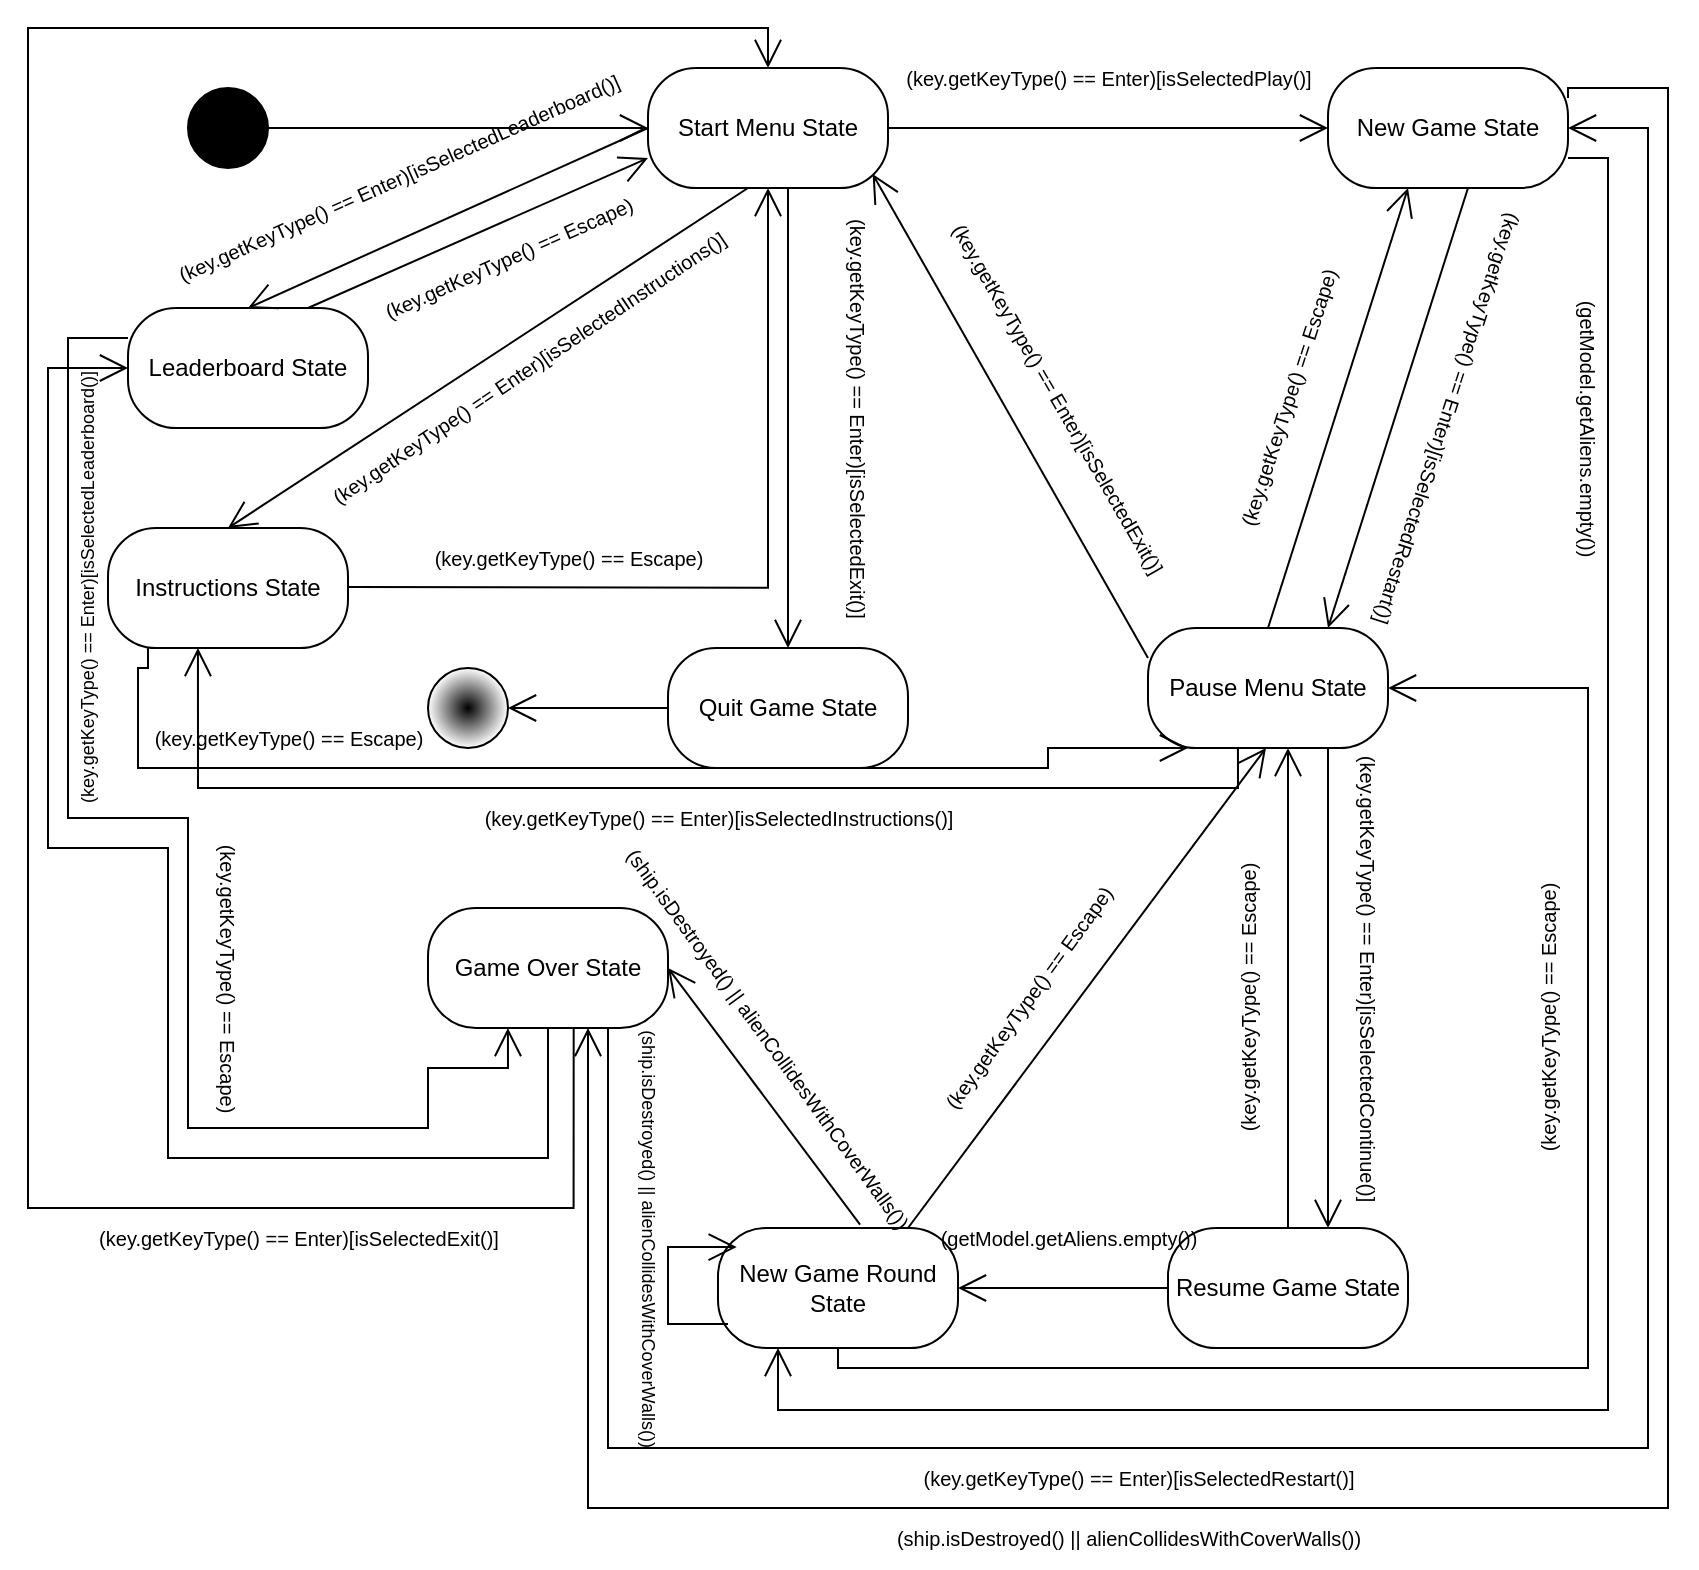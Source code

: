 <mxfile version="22.1.11" type="onedrive">
  <diagram name="Page-1" id="2YBvvXClWsGukQMizWep">
    <mxGraphModel dx="1400" dy="1744" grid="1" gridSize="10" guides="1" tooltips="1" connect="1" arrows="1" fold="1" page="1" pageScale="1" pageWidth="850" pageHeight="1100" background="#ffffff" math="0" shadow="0">
      <root>
        <mxCell id="0" />
        <mxCell id="1" parent="0" />
        <mxCell id="rudS7JQdlaALNOf9174r-44" value="" style="endArrow=open;endFill=1;endSize=12;html=1;rounded=0;exitX=0.75;exitY=1;exitDx=0;exitDy=0;edgeStyle=orthogonalEdgeStyle;elbow=vertical;entryX=1;entryY=0.5;entryDx=0;entryDy=0;" edge="1" parent="1" source="rudS7JQdlaALNOf9174r-38" target="rudS7JQdlaALNOf9174r-2">
          <mxGeometry width="160" relative="1" as="geometry">
            <mxPoint x="400" y="778" as="sourcePoint" />
            <mxPoint x="830" y="60" as="targetPoint" />
            <Array as="points">
              <mxPoint x="310" y="720" />
              <mxPoint x="830" y="720" />
              <mxPoint x="830" y="60" />
            </Array>
          </mxGeometry>
        </mxCell>
        <mxCell id="rudS7JQdlaALNOf9174r-42" value="" style="endArrow=open;endFill=1;endSize=12;html=1;rounded=0;exitX=0.607;exitY=1.007;exitDx=0;exitDy=0;exitPerimeter=0;edgeStyle=orthogonalEdgeStyle;entryX=0.5;entryY=0;entryDx=0;entryDy=0;" edge="1" parent="1" source="rudS7JQdlaALNOf9174r-38" target="rudS7JQdlaALNOf9174r-1">
          <mxGeometry width="160" relative="1" as="geometry">
            <mxPoint x="300.28" y="510.0" as="sourcePoint" />
            <mxPoint x="390" y="10" as="targetPoint" />
            <Array as="points">
              <mxPoint x="293" y="600" />
              <mxPoint x="20" y="600" />
              <mxPoint x="20" y="10" />
              <mxPoint x="390" y="10" />
            </Array>
          </mxGeometry>
        </mxCell>
        <mxCell id="rudS7JQdlaALNOf9174r-1" value="Start Menu State" style="rounded=1;whiteSpace=wrap;html=1;perimeter=rectanglePerimeter;arcSize=40;" vertex="1" parent="1">
          <mxGeometry x="330" y="30" width="120" height="60" as="geometry" />
        </mxCell>
        <mxCell id="rudS7JQdlaALNOf9174r-2" value="New Game State" style="rounded=1;whiteSpace=wrap;html=1;arcSize=40;" vertex="1" parent="1">
          <mxGeometry x="670" y="30" width="120" height="60" as="geometry" />
        </mxCell>
        <mxCell id="rudS7JQdlaALNOf9174r-3" value="" style="endArrow=open;endFill=1;endSize=12;html=1;rounded=0;entryX=0;entryY=0.5;entryDx=0;entryDy=0;" edge="1" parent="1" source="rudS7JQdlaALNOf9174r-1" target="rudS7JQdlaALNOf9174r-2">
          <mxGeometry width="160" relative="1" as="geometry">
            <mxPoint x="330" y="169.5" as="sourcePoint" />
            <mxPoint x="490" y="169.5" as="targetPoint" />
          </mxGeometry>
        </mxCell>
        <mxCell id="rudS7JQdlaALNOf9174r-4" value="&lt;font style=&quot;font-size: 10px;&quot;&gt;(key.getKeyType() == Enter)[isSelectedPlay()]&lt;/font&gt;" style="text;html=1;align=center;verticalAlign=middle;resizable=0;points=[];autosize=1;strokeColor=none;fillColor=none;" vertex="1" parent="1">
          <mxGeometry x="440" y="20" width="240" height="30" as="geometry" />
        </mxCell>
        <mxCell id="rudS7JQdlaALNOf9174r-6" value="Pause Menu State" style="rounded=1;whiteSpace=wrap;html=1;perimeter=rectanglePerimeter;arcSize=40;" vertex="1" parent="1">
          <mxGeometry x="580" y="310" width="120" height="60" as="geometry" />
        </mxCell>
        <mxCell id="rudS7JQdlaALNOf9174r-7" value="Leaderboard State" style="rounded=1;whiteSpace=wrap;html=1;perimeter=rectanglePerimeter;arcSize=40;" vertex="1" parent="1">
          <mxGeometry x="70" y="150" width="120" height="60" as="geometry" />
        </mxCell>
        <mxCell id="rudS7JQdlaALNOf9174r-8" value="" style="endArrow=open;endFill=1;endSize=12;html=1;rounded=0;entryX=0.5;entryY=0;entryDx=0;entryDy=0;exitX=0;exitY=0.5;exitDx=0;exitDy=0;" edge="1" parent="1" source="rudS7JQdlaALNOf9174r-1" target="rudS7JQdlaALNOf9174r-7">
          <mxGeometry width="160" relative="1" as="geometry">
            <mxPoint x="310" y="60" as="sourcePoint" />
            <mxPoint x="160" y="140.0" as="targetPoint" />
          </mxGeometry>
        </mxCell>
        <mxCell id="rudS7JQdlaALNOf9174r-11" value="Instructions State" style="rounded=1;whiteSpace=wrap;html=1;perimeter=rectanglePerimeter;arcSize=40;" vertex="1" parent="1">
          <mxGeometry x="60" y="260" width="120" height="60" as="geometry" />
        </mxCell>
        <mxCell id="rudS7JQdlaALNOf9174r-9" value="&lt;font style=&quot;font-size: 10px;&quot;&gt;(key.getKeyType() == Enter)[isSelectedLeaderboard()]&lt;/font&gt;" style="text;html=1;align=center;verticalAlign=middle;resizable=0;points=[];autosize=1;strokeColor=none;fillColor=none;rotation=336;" vertex="1" parent="1">
          <mxGeometry x="70" y="70" width="270" height="30" as="geometry" />
        </mxCell>
        <mxCell id="rudS7JQdlaALNOf9174r-12" value="" style="endArrow=open;endFill=1;endSize=12;html=1;rounded=0;entryX=0.5;entryY=0;entryDx=0;entryDy=0;" edge="1" parent="1" target="rudS7JQdlaALNOf9174r-11">
          <mxGeometry width="160" relative="1" as="geometry">
            <mxPoint x="380" y="90" as="sourcePoint" />
            <mxPoint x="200" y="180" as="targetPoint" />
          </mxGeometry>
        </mxCell>
        <mxCell id="rudS7JQdlaALNOf9174r-13" value="&lt;font style=&quot;font-size: 10px;&quot;&gt;(key.getKeyType() == Enter)[isSelectedInstructions()]&lt;/font&gt;" style="text;html=1;align=center;verticalAlign=middle;resizable=0;points=[];autosize=1;strokeColor=none;fillColor=none;rotation=326;" vertex="1" parent="1">
          <mxGeometry x="135" y="165" width="270" height="30" as="geometry" />
        </mxCell>
        <mxCell id="rudS7JQdlaALNOf9174r-15" value="Quit Game State" style="rounded=1;whiteSpace=wrap;html=1;perimeter=rectanglePerimeter;arcSize=40;" vertex="1" parent="1">
          <mxGeometry x="340" y="320" width="120" height="60" as="geometry" />
        </mxCell>
        <mxCell id="rudS7JQdlaALNOf9174r-16" value="" style="endArrow=open;endFill=1;endSize=12;html=1;rounded=0;entryX=0.5;entryY=0;entryDx=0;entryDy=0;" edge="1" parent="1" target="rudS7JQdlaALNOf9174r-15">
          <mxGeometry width="160" relative="1" as="geometry">
            <mxPoint x="400" y="90" as="sourcePoint" />
            <mxPoint x="380" y="255" as="targetPoint" />
          </mxGeometry>
        </mxCell>
        <mxCell id="rudS7JQdlaALNOf9174r-18" value="&lt;font style=&quot;font-size: 10px;&quot;&gt;(key.getKeyType() == Enter)[isSelectedExit()]&lt;/font&gt;" style="text;html=1;align=center;verticalAlign=middle;resizable=0;points=[];autosize=1;strokeColor=none;fillColor=none;rotation=90;" vertex="1" parent="1">
          <mxGeometry x="320" y="190" width="230" height="30" as="geometry" />
        </mxCell>
        <mxCell id="rudS7JQdlaALNOf9174r-19" value="" style="endArrow=open;endFill=1;endSize=12;html=1;rounded=0;entryX=0.75;entryY=0;entryDx=0;entryDy=0;exitX=0.25;exitY=1;exitDx=0;exitDy=0;" edge="1" parent="1" target="rudS7JQdlaALNOf9174r-6">
          <mxGeometry width="160" relative="1" as="geometry">
            <mxPoint x="740" y="90" as="sourcePoint" />
            <mxPoint x="680" y="270.0" as="targetPoint" />
          </mxGeometry>
        </mxCell>
        <mxCell id="rudS7JQdlaALNOf9174r-20" value="&lt;font style=&quot;font-size: 10px;&quot;&gt;(key.getKeyType() == Escape)&lt;/font&gt;" style="text;html=1;align=center;verticalAlign=middle;resizable=0;points=[];autosize=1;strokeColor=none;fillColor=none;rotation=288;" vertex="1" parent="1">
          <mxGeometry x="570" y="180" width="160" height="30" as="geometry" />
        </mxCell>
        <mxCell id="rudS7JQdlaALNOf9174r-22" value="&lt;font style=&quot;font-size: 10px;&quot;&gt;(key.getKeyType() == Enter)[isSelectedRestart()]&lt;/font&gt;" style="text;html=1;align=center;verticalAlign=middle;resizable=0;points=[];autosize=1;strokeColor=none;fillColor=none;rotation=108;" vertex="1" parent="1">
          <mxGeometry x="605" y="190" width="250" height="30" as="geometry" />
        </mxCell>
        <mxCell id="rudS7JQdlaALNOf9174r-23" value="" style="endArrow=open;endFill=1;endSize=12;html=1;rounded=0;entryX=0.5;entryY=1;entryDx=0;entryDy=0;exitX=0.5;exitY=0;exitDx=0;exitDy=0;" edge="1" parent="1" source="rudS7JQdlaALNOf9174r-6">
          <mxGeometry width="160" relative="1" as="geometry">
            <mxPoint x="650" y="270.0" as="sourcePoint" />
            <mxPoint x="710" y="90" as="targetPoint" />
            <Array as="points" />
          </mxGeometry>
        </mxCell>
        <mxCell id="rudS7JQdlaALNOf9174r-24" value="" style="endArrow=open;endFill=1;endSize=12;html=1;rounded=0;entryX=0.936;entryY=0.884;entryDx=0;entryDy=0;exitX=0;exitY=0.25;exitDx=0;exitDy=0;entryPerimeter=0;" edge="1" parent="1" source="rudS7JQdlaALNOf9174r-6" target="rudS7JQdlaALNOf9174r-1">
          <mxGeometry width="160" relative="1" as="geometry">
            <mxPoint x="510" y="340" as="sourcePoint" />
            <mxPoint x="580" y="120" as="targetPoint" />
            <Array as="points" />
          </mxGeometry>
        </mxCell>
        <mxCell id="rudS7JQdlaALNOf9174r-25" value="&lt;font style=&quot;font-size: 10px;&quot;&gt;(key.getKeyType() == Enter)[isSelectedExit()]&lt;/font&gt;" style="text;html=1;align=center;verticalAlign=middle;resizable=0;points=[];autosize=1;strokeColor=none;fillColor=none;rotation=60;" vertex="1" parent="1">
          <mxGeometry x="420" y="180" width="230" height="30" as="geometry" />
        </mxCell>
        <mxCell id="rudS7JQdlaALNOf9174r-26" value="" style="endArrow=open;endFill=1;endSize=12;html=1;rounded=0;exitX=0.5;exitY=1;exitDx=0;exitDy=0;edgeStyle=orthogonalEdgeStyle;entryX=0.5;entryY=1;entryDx=0;entryDy=0;" edge="1" parent="1">
          <mxGeometry width="160" relative="1" as="geometry">
            <mxPoint x="624.97" y="370" as="sourcePoint" />
            <mxPoint x="104.97" y="320" as="targetPoint" />
            <Array as="points">
              <mxPoint x="625" y="390" />
              <mxPoint x="105" y="390" />
            </Array>
          </mxGeometry>
        </mxCell>
        <mxCell id="rudS7JQdlaALNOf9174r-27" value="&lt;font style=&quot;font-size: 10px;&quot;&gt;(key.getKeyType() == Enter)[isSelectedInstructions()]&lt;/font&gt;" style="text;html=1;align=center;verticalAlign=middle;resizable=0;points=[];autosize=1;strokeColor=none;fillColor=none;rotation=0;" vertex="1" parent="1">
          <mxGeometry x="230" y="390" width="270" height="30" as="geometry" />
        </mxCell>
        <mxCell id="rudS7JQdlaALNOf9174r-28" value="" style="endArrow=open;endFill=1;endSize=12;html=1;rounded=0;exitX=0.25;exitY=1;exitDx=0;exitDy=0;" edge="1" parent="1">
          <mxGeometry width="160" relative="1" as="geometry">
            <mxPoint x="670" y="370" as="sourcePoint" />
            <mxPoint x="670" y="610" as="targetPoint" />
          </mxGeometry>
        </mxCell>
        <mxCell id="rudS7JQdlaALNOf9174r-29" value="Resume Game State" style="rounded=1;whiteSpace=wrap;html=1;perimeter=rectanglePerimeter;arcSize=40;" vertex="1" parent="1">
          <mxGeometry x="590" y="610" width="120" height="60" as="geometry" />
        </mxCell>
        <mxCell id="rudS7JQdlaALNOf9174r-31" value="" style="endArrow=open;endFill=1;endSize=12;html=1;rounded=0;entryX=0.75;entryY=1;entryDx=0;entryDy=0;exitX=0.5;exitY=0;exitDx=0;exitDy=0;" edge="1" parent="1" source="rudS7JQdlaALNOf9174r-29">
          <mxGeometry width="160" relative="1" as="geometry">
            <mxPoint x="650.76" y="599.88" as="sourcePoint" />
            <mxPoint x="650" y="370" as="targetPoint" />
          </mxGeometry>
        </mxCell>
        <mxCell id="rudS7JQdlaALNOf9174r-32" value="&lt;font style=&quot;font-size: 10px;&quot;&gt;(key.getKeyType() == Enter)[isSelectedContinue()]&lt;/font&gt;" style="text;html=1;align=center;verticalAlign=middle;resizable=0;points=[];autosize=1;strokeColor=none;fillColor=none;rotation=90;" vertex="1" parent="1">
          <mxGeometry x="560" y="470" width="260" height="30" as="geometry" />
        </mxCell>
        <mxCell id="rudS7JQdlaALNOf9174r-33" value="&lt;font style=&quot;font-size: 10px;&quot;&gt;(key.getKeyType() == Escape)&lt;/font&gt;" style="text;html=1;align=center;verticalAlign=middle;resizable=0;points=[];autosize=1;strokeColor=none;fillColor=none;rotation=270;" vertex="1" parent="1">
          <mxGeometry x="550" y="480" width="160" height="30" as="geometry" />
        </mxCell>
        <mxCell id="rudS7JQdlaALNOf9174r-35" value="New Game Round State" style="rounded=1;whiteSpace=wrap;html=1;perimeter=rectanglePerimeter;arcSize=40;" vertex="1" parent="1">
          <mxGeometry x="365" y="610" width="120" height="60" as="geometry" />
        </mxCell>
        <mxCell id="rudS7JQdlaALNOf9174r-36" value="" style="endArrow=open;endFill=1;endSize=12;html=1;rounded=0;exitX=0.5;exitY=1;exitDx=0;exitDy=0;edgeStyle=orthogonalEdgeStyle;entryX=1;entryY=0.5;entryDx=0;entryDy=0;" edge="1" parent="1" source="rudS7JQdlaALNOf9174r-35" target="rudS7JQdlaALNOf9174r-6">
          <mxGeometry width="160" relative="1" as="geometry">
            <mxPoint x="330" y="800" as="sourcePoint" />
            <mxPoint x="800" y="530" as="targetPoint" />
            <Array as="points">
              <mxPoint x="425" y="680" />
              <mxPoint x="800" y="680" />
              <mxPoint x="800" y="340" />
            </Array>
          </mxGeometry>
        </mxCell>
        <mxCell id="rudS7JQdlaALNOf9174r-37" value="&lt;font style=&quot;font-size: 10px;&quot;&gt;(key.getKeyType() == Escape)&lt;/font&gt;" style="text;html=1;align=center;verticalAlign=middle;resizable=0;points=[];autosize=1;strokeColor=none;fillColor=none;rotation=270;" vertex="1" parent="1">
          <mxGeometry x="700" y="490" width="160" height="30" as="geometry" />
        </mxCell>
        <mxCell id="rudS7JQdlaALNOf9174r-38" value="Game Over State" style="rounded=1;whiteSpace=wrap;html=1;perimeter=rectanglePerimeter;arcSize=40;" vertex="1" parent="1">
          <mxGeometry x="220" y="450" width="120" height="60" as="geometry" />
        </mxCell>
        <mxCell id="rudS7JQdlaALNOf9174r-39" value="" style="endArrow=open;endFill=1;endSize=12;html=1;rounded=0;exitX=0.592;exitY=-0.028;exitDx=0;exitDy=0;entryX=0.75;entryY=1;entryDx=0;entryDy=0;exitPerimeter=0;" edge="1" parent="1" source="rudS7JQdlaALNOf9174r-35">
          <mxGeometry width="160" relative="1" as="geometry">
            <mxPoint x="515" y="580" as="sourcePoint" />
            <mxPoint x="340" y="480" as="targetPoint" />
          </mxGeometry>
        </mxCell>
        <mxCell id="rudS7JQdlaALNOf9174r-41" value="" style="endArrow=open;endFill=1;endSize=12;html=1;rounded=0;exitX=0.5;exitY=1;exitDx=0;exitDy=0;edgeStyle=orthogonalEdgeStyle;entryX=0;entryY=0.5;entryDx=0;entryDy=0;" edge="1" parent="1" source="rudS7JQdlaALNOf9174r-38" target="rudS7JQdlaALNOf9174r-7">
          <mxGeometry width="160" relative="1" as="geometry">
            <mxPoint x="275" y="650" as="sourcePoint" />
            <mxPoint x="50" y="180" as="targetPoint" />
            <Array as="points">
              <mxPoint x="280" y="575" />
              <mxPoint x="90" y="575" />
              <mxPoint x="90" y="420" />
              <mxPoint x="30" y="420" />
              <mxPoint x="30" y="180" />
            </Array>
          </mxGeometry>
        </mxCell>
        <mxCell id="rudS7JQdlaALNOf9174r-46" value="&lt;font style=&quot;font-size: 10px;&quot;&gt;(key.getKeyType() == Enter)[isSelectedRestart()]&lt;/font&gt;" style="text;html=1;align=center;verticalAlign=middle;resizable=0;points=[];autosize=1;strokeColor=none;fillColor=none;rotation=0;" vertex="1" parent="1">
          <mxGeometry x="450" y="720" width="250" height="30" as="geometry" />
        </mxCell>
        <mxCell id="rudS7JQdlaALNOf9174r-47" value="&lt;font style=&quot;font-size: 10px;&quot;&gt;(key.getKeyType() == Enter)[isSelectedExit()]&lt;/font&gt;" style="text;html=1;align=center;verticalAlign=middle;resizable=0;points=[];autosize=1;strokeColor=none;fillColor=none;rotation=0;" vertex="1" parent="1">
          <mxGeometry x="40" y="600" width="230" height="30" as="geometry" />
        </mxCell>
        <mxCell id="rudS7JQdlaALNOf9174r-48" value="" style="endArrow=open;endFill=1;endSize=12;html=1;rounded=0;exitX=0;exitY=0.5;exitDx=0;exitDy=0;" edge="1" parent="1" source="rudS7JQdlaALNOf9174r-29">
          <mxGeometry width="160" relative="1" as="geometry">
            <mxPoint x="633" y="660" as="sourcePoint" />
            <mxPoint x="485" y="640" as="targetPoint" />
          </mxGeometry>
        </mxCell>
        <mxCell id="rudS7JQdlaALNOf9174r-49" value="&lt;font style=&quot;font-size: 10px;&quot;&gt;(getModel.getAliens.empty())&lt;/font&gt;" style="text;html=1;align=center;verticalAlign=middle;resizable=0;points=[];autosize=1;strokeColor=none;fillColor=none;rotation=0;" vertex="1" parent="1">
          <mxGeometry x="460" y="600" width="160" height="30" as="geometry" />
        </mxCell>
        <mxCell id="rudS7JQdlaALNOf9174r-50" value="&lt;font style=&quot;font-size: 10px;&quot;&gt;(getModel.getAliens.empty())&lt;/font&gt;" style="text;html=1;align=center;verticalAlign=middle;resizable=0;points=[];autosize=1;strokeColor=none;fillColor=none;rotation=90;" vertex="1" parent="1">
          <mxGeometry x="720" y="195" width="160" height="30" as="geometry" />
        </mxCell>
        <mxCell id="rudS7JQdlaALNOf9174r-52" value="" style="endArrow=open;endFill=1;endSize=12;html=1;rounded=0;edgeStyle=orthogonalEdgeStyle;elbow=vertical;entryX=0.25;entryY=1;entryDx=0;entryDy=0;" edge="1" parent="1" target="rudS7JQdlaALNOf9174r-35">
          <mxGeometry width="160" relative="1" as="geometry">
            <mxPoint x="790" y="75" as="sourcePoint" />
            <mxPoint x="420" y="700" as="targetPoint" />
            <Array as="points">
              <mxPoint x="810" y="75" />
              <mxPoint x="810" y="701" />
              <mxPoint x="395" y="701" />
            </Array>
          </mxGeometry>
        </mxCell>
        <mxCell id="rudS7JQdlaALNOf9174r-53" value="" style="endArrow=open;endFill=1;endSize=12;html=1;rounded=0;exitX=0.592;exitY=-0.028;exitDx=0;exitDy=0;entryX=0.5;entryY=1;entryDx=0;entryDy=0;exitPerimeter=0;" edge="1" parent="1">
          <mxGeometry width="160" relative="1" as="geometry">
            <mxPoint x="460" y="610" as="sourcePoint" />
            <mxPoint x="639" y="370" as="targetPoint" />
          </mxGeometry>
        </mxCell>
        <mxCell id="rudS7JQdlaALNOf9174r-54" value="&lt;font style=&quot;font-size: 10px;&quot;&gt;(key.getKeyType() == Escape)&lt;/font&gt;" style="text;html=1;align=center;verticalAlign=middle;resizable=0;points=[];autosize=1;strokeColor=none;fillColor=none;rotation=306;" vertex="1" parent="1">
          <mxGeometry x="440" y="480" width="160" height="30" as="geometry" />
        </mxCell>
        <mxCell id="rudS7JQdlaALNOf9174r-55" value="&lt;font style=&quot;font-size: 10px;&quot;&gt;(ship.isDestroyed() || alienCollidesWithCoverWalls())&lt;/font&gt;" style="text;html=1;align=center;verticalAlign=middle;resizable=0;points=[];autosize=1;strokeColor=none;fillColor=none;rotation=54;" vertex="1" parent="1">
          <mxGeometry x="260" y="500" width="260" height="30" as="geometry" />
        </mxCell>
        <mxCell id="rudS7JQdlaALNOf9174r-56" value="" style="endArrow=open;endFill=1;endSize=12;html=1;rounded=0;entryX=0;entryY=0.75;entryDx=0;entryDy=0;exitX=0.75;exitY=0;exitDx=0;exitDy=0;" edge="1" parent="1" source="rudS7JQdlaALNOf9174r-7" target="rudS7JQdlaALNOf9174r-1">
          <mxGeometry width="160" relative="1" as="geometry">
            <mxPoint x="140" y="160" as="sourcePoint" />
            <mxPoint x="340" y="70" as="targetPoint" />
          </mxGeometry>
        </mxCell>
        <mxCell id="rudS7JQdlaALNOf9174r-57" value="&lt;font style=&quot;font-size: 10px;&quot;&gt;(key.getKeyType() == Escape)&lt;/font&gt;" style="text;html=1;align=center;verticalAlign=middle;resizable=0;points=[];autosize=1;strokeColor=none;fillColor=none;rotation=336;" vertex="1" parent="1">
          <mxGeometry x="180" y="110" width="160" height="30" as="geometry" />
        </mxCell>
        <mxCell id="rudS7JQdlaALNOf9174r-58" value="" style="endArrow=open;endFill=1;endSize=12;html=1;rounded=0;exitX=0;exitY=0.25;exitDx=0;exitDy=0;edgeStyle=orthogonalEdgeStyle;entryX=0.25;entryY=1;entryDx=0;entryDy=0;" edge="1" parent="1" source="rudS7JQdlaALNOf9174r-7">
          <mxGeometry width="160" relative="1" as="geometry">
            <mxPoint x="79.9" y="165" as="sourcePoint" />
            <mxPoint x="259.95" y="510" as="targetPoint" />
            <Array as="points">
              <mxPoint x="40" y="165" />
              <mxPoint x="40" y="405" />
              <mxPoint x="100" y="405" />
              <mxPoint x="100" y="560" />
              <mxPoint x="220" y="560" />
              <mxPoint x="220" y="530" />
              <mxPoint x="260" y="530" />
            </Array>
          </mxGeometry>
        </mxCell>
        <mxCell id="rudS7JQdlaALNOf9174r-59" value="&lt;font style=&quot;font-size: 10px;&quot;&gt;(key.getKeyType() == Escape)&lt;/font&gt;" style="text;html=1;align=center;verticalAlign=middle;resizable=0;points=[];autosize=1;strokeColor=none;fillColor=none;rotation=90;" vertex="1" parent="1">
          <mxGeometry x="40" y="470" width="160" height="30" as="geometry" />
        </mxCell>
        <mxCell id="rudS7JQdlaALNOf9174r-61" value="" style="ellipse;whiteSpace=wrap;html=1;aspect=fixed;gradientColor=none;gradientDirection=radial;fillStyle=solid;fillColor=#000000;" vertex="1" parent="1">
          <mxGeometry x="100" y="40" width="40" height="40" as="geometry" />
        </mxCell>
        <mxCell id="rudS7JQdlaALNOf9174r-62" value="" style="endArrow=open;endFill=1;endSize=12;html=1;rounded=0;exitX=1;exitY=0.5;exitDx=0;exitDy=0;edgeStyle=elbowEdgeStyle;elbow=vertical;entryX=0;entryY=0.5;entryDx=0;entryDy=0;" edge="1" parent="1" source="rudS7JQdlaALNOf9174r-61" target="rudS7JQdlaALNOf9174r-1">
          <mxGeometry width="160" relative="1" as="geometry">
            <mxPoint x="270" y="30" as="sourcePoint" />
            <mxPoint x="330" y="50" as="targetPoint" />
          </mxGeometry>
        </mxCell>
        <mxCell id="rudS7JQdlaALNOf9174r-64" value="" style="ellipse;whiteSpace=wrap;html=1;aspect=fixed;gradientColor=#FFFFFF;gradientDirection=radial;fillStyle=solid;fillColor=#000000;" vertex="1" parent="1">
          <mxGeometry x="220" y="330" width="40" height="40" as="geometry" />
        </mxCell>
        <mxCell id="rudS7JQdlaALNOf9174r-65" value="" style="endArrow=open;endFill=1;endSize=12;html=1;rounded=0;exitX=0;exitY=0.5;exitDx=0;exitDy=0;edgeStyle=elbowEdgeStyle;elbow=vertical;entryX=1;entryY=0.5;entryDx=0;entryDy=0;" edge="1" parent="1" source="rudS7JQdlaALNOf9174r-15" target="rudS7JQdlaALNOf9174r-64">
          <mxGeometry width="160" relative="1" as="geometry">
            <mxPoint x="280" y="349.58" as="sourcePoint" />
            <mxPoint x="410" y="349.58" as="targetPoint" />
          </mxGeometry>
        </mxCell>
        <mxCell id="rudS7JQdlaALNOf9174r-66" value="&lt;font style=&quot;font-size: 9px;&quot;&gt;(key.getKeyType() == Enter)[isSelectedLeaderboard()]&lt;/font&gt;" style="text;html=1;align=center;verticalAlign=middle;resizable=0;points=[];autosize=1;strokeColor=none;fillColor=none;rotation=270;fontSize=9;" vertex="1" parent="1">
          <mxGeometry x="-65" y="280" width="230" height="20" as="geometry" />
        </mxCell>
        <mxCell id="rudS7JQdlaALNOf9174r-69" value="" style="endArrow=open;endFill=1;endSize=12;html=1;rounded=0;edgeStyle=orthogonalEdgeStyle;entryX=0.5;entryY=1;entryDx=0;entryDy=0;" edge="1" parent="1" target="rudS7JQdlaALNOf9174r-1">
          <mxGeometry width="160" relative="1" as="geometry">
            <mxPoint x="180" y="289.44" as="sourcePoint" />
            <mxPoint x="390" y="290" as="targetPoint" />
          </mxGeometry>
        </mxCell>
        <mxCell id="rudS7JQdlaALNOf9174r-70" value="&lt;font style=&quot;font-size: 10px;&quot;&gt;(key.getKeyType() == Escape)&lt;/font&gt;" style="text;html=1;align=center;verticalAlign=middle;resizable=0;points=[];autosize=1;strokeColor=none;fillColor=none;rotation=0;" vertex="1" parent="1">
          <mxGeometry x="210" y="260" width="160" height="30" as="geometry" />
        </mxCell>
        <mxCell id="rudS7JQdlaALNOf9174r-71" value="" style="endArrow=open;endFill=1;endSize=12;html=1;rounded=0;exitX=0.25;exitY=1;exitDx=0;exitDy=0;edgeStyle=orthogonalEdgeStyle;entryX=0.25;entryY=1;entryDx=0;entryDy=0;" edge="1" parent="1">
          <mxGeometry width="160" relative="1" as="geometry">
            <mxPoint x="80" y="320" as="sourcePoint" />
            <mxPoint x="600" y="370" as="targetPoint" />
            <Array as="points">
              <mxPoint x="80" y="330" />
              <mxPoint x="75" y="330" />
              <mxPoint x="75" y="380" />
              <mxPoint x="530" y="380" />
              <mxPoint x="530" y="370" />
            </Array>
          </mxGeometry>
        </mxCell>
        <mxCell id="rudS7JQdlaALNOf9174r-72" value="&lt;font style=&quot;font-size: 10px;&quot;&gt;(key.getKeyType() == Escape)&lt;/font&gt;" style="text;html=1;align=center;verticalAlign=middle;resizable=0;points=[];autosize=1;strokeColor=none;fillColor=none;rotation=0;" vertex="1" parent="1">
          <mxGeometry x="70" y="350" width="160" height="30" as="geometry" />
        </mxCell>
        <mxCell id="rudS7JQdlaALNOf9174r-74" value="" style="endArrow=open;endFill=1;endSize=12;html=1;rounded=0;edgeStyle=orthogonalEdgeStyle;elbow=vertical;entryX=1;entryY=0.5;entryDx=0;entryDy=0;exitX=1;exitY=0.25;exitDx=0;exitDy=0;" edge="1" parent="1" source="rudS7JQdlaALNOf9174r-2">
          <mxGeometry width="160" relative="1" as="geometry">
            <mxPoint x="790" y="40" as="sourcePoint" />
            <mxPoint x="300" y="510" as="targetPoint" />
            <Array as="points">
              <mxPoint x="790" y="40" />
              <mxPoint x="840" y="40" />
              <mxPoint x="840" y="750" />
              <mxPoint x="300" y="750" />
            </Array>
          </mxGeometry>
        </mxCell>
        <mxCell id="rudS7JQdlaALNOf9174r-75" value="&lt;font style=&quot;font-size: 10px;&quot;&gt;(ship.isDestroyed() || alienCollidesWithCoverWalls())&lt;/font&gt;" style="text;html=1;align=center;verticalAlign=middle;resizable=0;points=[];autosize=1;strokeColor=none;fillColor=none;rotation=0;" vertex="1" parent="1">
          <mxGeometry x="440" y="750" width="260" height="30" as="geometry" />
        </mxCell>
        <mxCell id="rudS7JQdlaALNOf9174r-76" value="" style="endArrow=open;endFill=1;endSize=12;html=1;rounded=0;exitX=0.592;exitY=-0.028;exitDx=0;exitDy=0;exitPerimeter=0;edgeStyle=orthogonalEdgeStyle;entryX=0.078;entryY=0.159;entryDx=0;entryDy=0;entryPerimeter=0;" edge="1" parent="1" target="rudS7JQdlaALNOf9174r-35">
          <mxGeometry width="160" relative="1" as="geometry">
            <mxPoint x="370" y="658" as="sourcePoint" />
            <mxPoint x="350" y="620" as="targetPoint" />
            <Array as="points">
              <mxPoint x="340" y="658" />
              <mxPoint x="340" y="620" />
            </Array>
          </mxGeometry>
        </mxCell>
        <mxCell id="rudS7JQdlaALNOf9174r-77" value="&lt;font style=&quot;font-size: 9px;&quot;&gt;(ship.isDestroyed() || alienCollidesWithCoverWalls())&lt;/font&gt;" style="text;html=1;align=center;verticalAlign=middle;resizable=0;points=[];autosize=1;strokeColor=none;fillColor=none;rotation=90;fontSize=9;" vertex="1" parent="1">
          <mxGeometry x="220" y="605" width="220" height="20" as="geometry" />
        </mxCell>
      </root>
    </mxGraphModel>
  </diagram>
</mxfile>
